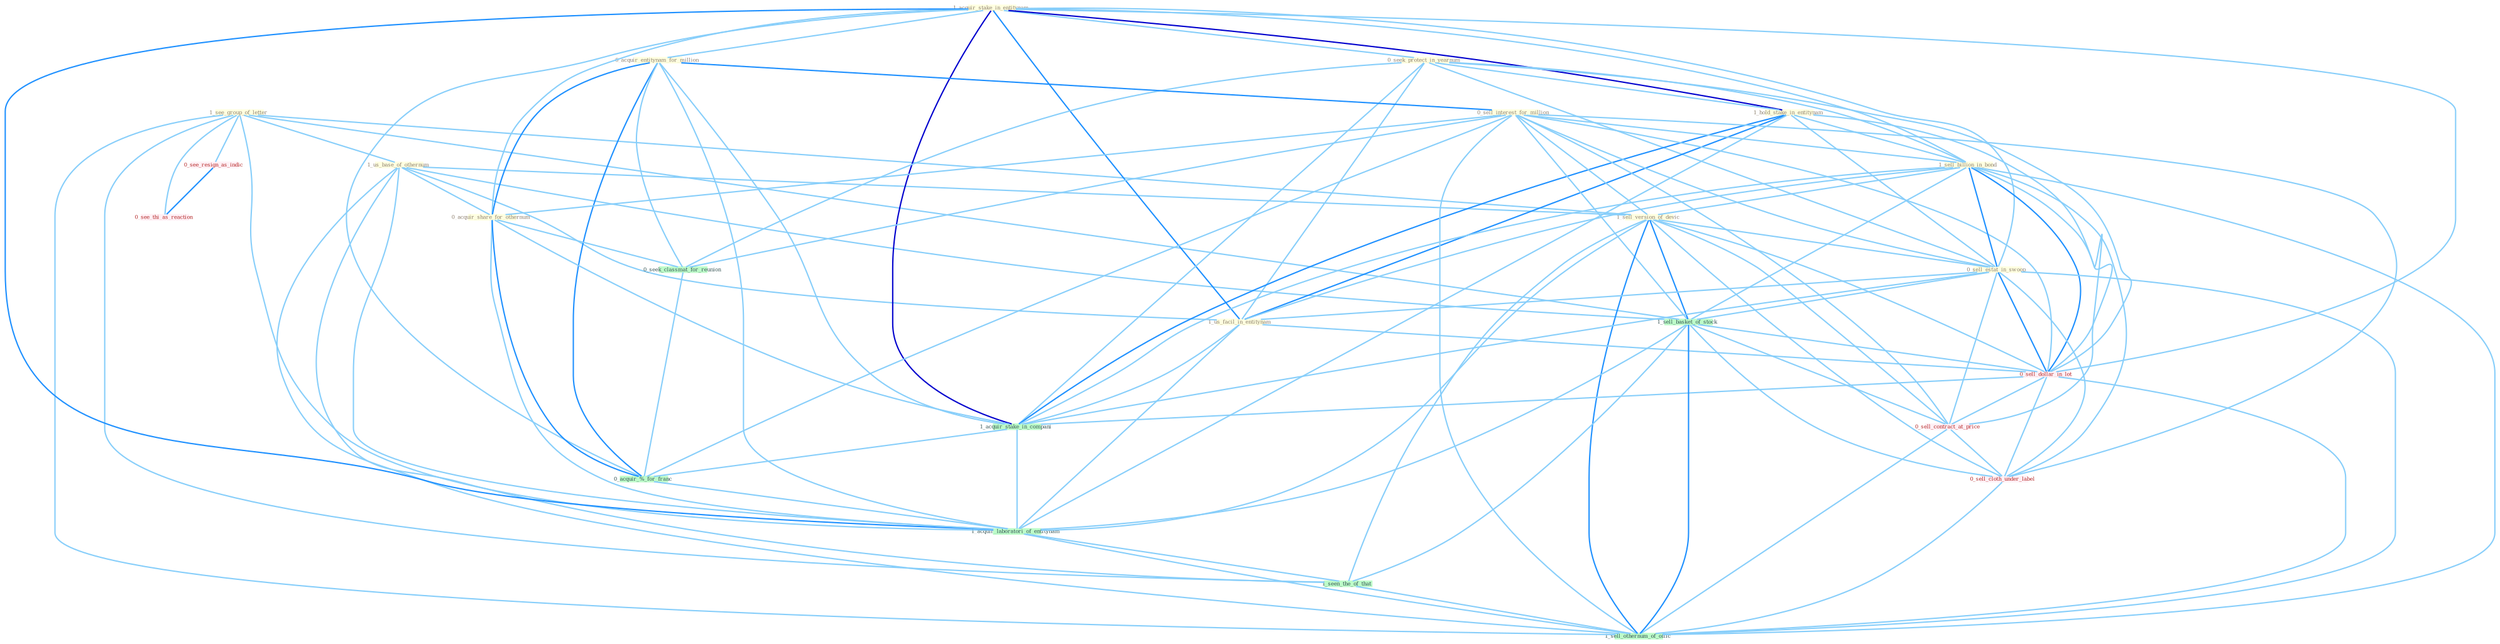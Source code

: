 Graph G{ 
    node
    [shape=polygon,style=filled,width=.5,height=.06,color="#BDFCC9",fixedsize=true,fontsize=4,
    fontcolor="#2f4f4f"];
    {node
    [color="#ffffe0", fontcolor="#8b7d6b"] "1_see_group_of_letter " "1_us_base_of_othernum " "1_acquir_stake_in_entitynam " "0_seek_protect_in_yearnum " "1_hold_stake_in_entitynam " "0_acquir_entitynam_for_million " "0_sell_interest_for_million " "0_acquir_share_for_othernum " "1_sell_billion_in_bond " "1_sell_version_of_devic " "0_sell_estat_in_swoop " "1_us_facil_in_entitynam "}
{node [color="#fff0f5", fontcolor="#b22222"] "0_sell_dollar_in_lot " "0_see_resign_as_indic " "0_sell_contract_at_price " "0_sell_cloth_under_label " "0_see_thi_as_reaction "}
edge [color="#B0E2FF"];

	"1_see_group_of_letter " -- "1_us_base_of_othernum " [w="1", color="#87cefa" ];
	"1_see_group_of_letter " -- "1_sell_version_of_devic " [w="1", color="#87cefa" ];
	"1_see_group_of_letter " -- "1_sell_basket_of_stock " [w="1", color="#87cefa" ];
	"1_see_group_of_letter " -- "0_see_resign_as_indic " [w="1", color="#87cefa" ];
	"1_see_group_of_letter " -- "1_acquir_laboratori_of_entitynam " [w="1", color="#87cefa" ];
	"1_see_group_of_letter " -- "1_seen_the_of_that " [w="1", color="#87cefa" ];
	"1_see_group_of_letter " -- "1_sell_othernum_of_offic " [w="1", color="#87cefa" ];
	"1_see_group_of_letter " -- "0_see_thi_as_reaction " [w="1", color="#87cefa" ];
	"1_us_base_of_othernum " -- "0_acquir_share_for_othernum " [w="1", color="#87cefa" ];
	"1_us_base_of_othernum " -- "1_sell_version_of_devic " [w="1", color="#87cefa" ];
	"1_us_base_of_othernum " -- "1_us_facil_in_entitynam " [w="1", color="#87cefa" ];
	"1_us_base_of_othernum " -- "1_sell_basket_of_stock " [w="1", color="#87cefa" ];
	"1_us_base_of_othernum " -- "1_acquir_laboratori_of_entitynam " [w="1", color="#87cefa" ];
	"1_us_base_of_othernum " -- "1_seen_the_of_that " [w="1", color="#87cefa" ];
	"1_us_base_of_othernum " -- "1_sell_othernum_of_offic " [w="1", color="#87cefa" ];
	"1_acquir_stake_in_entitynam " -- "0_seek_protect_in_yearnum " [w="1", color="#87cefa" ];
	"1_acquir_stake_in_entitynam " -- "1_hold_stake_in_entitynam " [w="3", color="#0000cd" , len=0.6];
	"1_acquir_stake_in_entitynam " -- "0_acquir_entitynam_for_million " [w="1", color="#87cefa" ];
	"1_acquir_stake_in_entitynam " -- "0_acquir_share_for_othernum " [w="1", color="#87cefa" ];
	"1_acquir_stake_in_entitynam " -- "1_sell_billion_in_bond " [w="1", color="#87cefa" ];
	"1_acquir_stake_in_entitynam " -- "0_sell_estat_in_swoop " [w="1", color="#87cefa" ];
	"1_acquir_stake_in_entitynam " -- "1_us_facil_in_entitynam " [w="2", color="#1e90ff" , len=0.8];
	"1_acquir_stake_in_entitynam " -- "0_sell_dollar_in_lot " [w="1", color="#87cefa" ];
	"1_acquir_stake_in_entitynam " -- "1_acquir_stake_in_compani " [w="3", color="#0000cd" , len=0.6];
	"1_acquir_stake_in_entitynam " -- "0_acquir_%_for_franc " [w="1", color="#87cefa" ];
	"1_acquir_stake_in_entitynam " -- "1_acquir_laboratori_of_entitynam " [w="2", color="#1e90ff" , len=0.8];
	"0_seek_protect_in_yearnum " -- "1_hold_stake_in_entitynam " [w="1", color="#87cefa" ];
	"0_seek_protect_in_yearnum " -- "1_sell_billion_in_bond " [w="1", color="#87cefa" ];
	"0_seek_protect_in_yearnum " -- "0_sell_estat_in_swoop " [w="1", color="#87cefa" ];
	"0_seek_protect_in_yearnum " -- "1_us_facil_in_entitynam " [w="1", color="#87cefa" ];
	"0_seek_protect_in_yearnum " -- "0_seek_classmat_for_reunion " [w="1", color="#87cefa" ];
	"0_seek_protect_in_yearnum " -- "0_sell_dollar_in_lot " [w="1", color="#87cefa" ];
	"0_seek_protect_in_yearnum " -- "1_acquir_stake_in_compani " [w="1", color="#87cefa" ];
	"1_hold_stake_in_entitynam " -- "1_sell_billion_in_bond " [w="1", color="#87cefa" ];
	"1_hold_stake_in_entitynam " -- "0_sell_estat_in_swoop " [w="1", color="#87cefa" ];
	"1_hold_stake_in_entitynam " -- "1_us_facil_in_entitynam " [w="2", color="#1e90ff" , len=0.8];
	"1_hold_stake_in_entitynam " -- "0_sell_dollar_in_lot " [w="1", color="#87cefa" ];
	"1_hold_stake_in_entitynam " -- "1_acquir_stake_in_compani " [w="2", color="#1e90ff" , len=0.8];
	"1_hold_stake_in_entitynam " -- "1_acquir_laboratori_of_entitynam " [w="1", color="#87cefa" ];
	"0_acquir_entitynam_for_million " -- "0_sell_interest_for_million " [w="2", color="#1e90ff" , len=0.8];
	"0_acquir_entitynam_for_million " -- "0_acquir_share_for_othernum " [w="2", color="#1e90ff" , len=0.8];
	"0_acquir_entitynam_for_million " -- "0_seek_classmat_for_reunion " [w="1", color="#87cefa" ];
	"0_acquir_entitynam_for_million " -- "1_acquir_stake_in_compani " [w="1", color="#87cefa" ];
	"0_acquir_entitynam_for_million " -- "0_acquir_%_for_franc " [w="2", color="#1e90ff" , len=0.8];
	"0_acquir_entitynam_for_million " -- "1_acquir_laboratori_of_entitynam " [w="1", color="#87cefa" ];
	"0_sell_interest_for_million " -- "0_acquir_share_for_othernum " [w="1", color="#87cefa" ];
	"0_sell_interest_for_million " -- "1_sell_billion_in_bond " [w="1", color="#87cefa" ];
	"0_sell_interest_for_million " -- "1_sell_version_of_devic " [w="1", color="#87cefa" ];
	"0_sell_interest_for_million " -- "0_sell_estat_in_swoop " [w="1", color="#87cefa" ];
	"0_sell_interest_for_million " -- "0_seek_classmat_for_reunion " [w="1", color="#87cefa" ];
	"0_sell_interest_for_million " -- "1_sell_basket_of_stock " [w="1", color="#87cefa" ];
	"0_sell_interest_for_million " -- "0_sell_dollar_in_lot " [w="1", color="#87cefa" ];
	"0_sell_interest_for_million " -- "0_acquir_%_for_franc " [w="1", color="#87cefa" ];
	"0_sell_interest_for_million " -- "0_sell_contract_at_price " [w="1", color="#87cefa" ];
	"0_sell_interest_for_million " -- "0_sell_cloth_under_label " [w="1", color="#87cefa" ];
	"0_sell_interest_for_million " -- "1_sell_othernum_of_offic " [w="1", color="#87cefa" ];
	"0_acquir_share_for_othernum " -- "0_seek_classmat_for_reunion " [w="1", color="#87cefa" ];
	"0_acquir_share_for_othernum " -- "1_acquir_stake_in_compani " [w="1", color="#87cefa" ];
	"0_acquir_share_for_othernum " -- "0_acquir_%_for_franc " [w="2", color="#1e90ff" , len=0.8];
	"0_acquir_share_for_othernum " -- "1_acquir_laboratori_of_entitynam " [w="1", color="#87cefa" ];
	"1_sell_billion_in_bond " -- "1_sell_version_of_devic " [w="1", color="#87cefa" ];
	"1_sell_billion_in_bond " -- "0_sell_estat_in_swoop " [w="2", color="#1e90ff" , len=0.8];
	"1_sell_billion_in_bond " -- "1_us_facil_in_entitynam " [w="1", color="#87cefa" ];
	"1_sell_billion_in_bond " -- "1_sell_basket_of_stock " [w="1", color="#87cefa" ];
	"1_sell_billion_in_bond " -- "0_sell_dollar_in_lot " [w="2", color="#1e90ff" , len=0.8];
	"1_sell_billion_in_bond " -- "1_acquir_stake_in_compani " [w="1", color="#87cefa" ];
	"1_sell_billion_in_bond " -- "0_sell_contract_at_price " [w="1", color="#87cefa" ];
	"1_sell_billion_in_bond " -- "0_sell_cloth_under_label " [w="1", color="#87cefa" ];
	"1_sell_billion_in_bond " -- "1_sell_othernum_of_offic " [w="1", color="#87cefa" ];
	"1_sell_version_of_devic " -- "0_sell_estat_in_swoop " [w="1", color="#87cefa" ];
	"1_sell_version_of_devic " -- "1_sell_basket_of_stock " [w="2", color="#1e90ff" , len=0.8];
	"1_sell_version_of_devic " -- "0_sell_dollar_in_lot " [w="1", color="#87cefa" ];
	"1_sell_version_of_devic " -- "0_sell_contract_at_price " [w="1", color="#87cefa" ];
	"1_sell_version_of_devic " -- "1_acquir_laboratori_of_entitynam " [w="1", color="#87cefa" ];
	"1_sell_version_of_devic " -- "0_sell_cloth_under_label " [w="1", color="#87cefa" ];
	"1_sell_version_of_devic " -- "1_seen_the_of_that " [w="1", color="#87cefa" ];
	"1_sell_version_of_devic " -- "1_sell_othernum_of_offic " [w="2", color="#1e90ff" , len=0.8];
	"0_sell_estat_in_swoop " -- "1_us_facil_in_entitynam " [w="1", color="#87cefa" ];
	"0_sell_estat_in_swoop " -- "1_sell_basket_of_stock " [w="1", color="#87cefa" ];
	"0_sell_estat_in_swoop " -- "0_sell_dollar_in_lot " [w="2", color="#1e90ff" , len=0.8];
	"0_sell_estat_in_swoop " -- "1_acquir_stake_in_compani " [w="1", color="#87cefa" ];
	"0_sell_estat_in_swoop " -- "0_sell_contract_at_price " [w="1", color="#87cefa" ];
	"0_sell_estat_in_swoop " -- "0_sell_cloth_under_label " [w="1", color="#87cefa" ];
	"0_sell_estat_in_swoop " -- "1_sell_othernum_of_offic " [w="1", color="#87cefa" ];
	"1_us_facil_in_entitynam " -- "0_sell_dollar_in_lot " [w="1", color="#87cefa" ];
	"1_us_facil_in_entitynam " -- "1_acquir_stake_in_compani " [w="1", color="#87cefa" ];
	"1_us_facil_in_entitynam " -- "1_acquir_laboratori_of_entitynam " [w="1", color="#87cefa" ];
	"0_seek_classmat_for_reunion " -- "0_acquir_%_for_franc " [w="1", color="#87cefa" ];
	"1_sell_basket_of_stock " -- "0_sell_dollar_in_lot " [w="1", color="#87cefa" ];
	"1_sell_basket_of_stock " -- "0_sell_contract_at_price " [w="1", color="#87cefa" ];
	"1_sell_basket_of_stock " -- "1_acquir_laboratori_of_entitynam " [w="1", color="#87cefa" ];
	"1_sell_basket_of_stock " -- "0_sell_cloth_under_label " [w="1", color="#87cefa" ];
	"1_sell_basket_of_stock " -- "1_seen_the_of_that " [w="1", color="#87cefa" ];
	"1_sell_basket_of_stock " -- "1_sell_othernum_of_offic " [w="2", color="#1e90ff" , len=0.8];
	"0_sell_dollar_in_lot " -- "1_acquir_stake_in_compani " [w="1", color="#87cefa" ];
	"0_sell_dollar_in_lot " -- "0_sell_contract_at_price " [w="1", color="#87cefa" ];
	"0_sell_dollar_in_lot " -- "0_sell_cloth_under_label " [w="1", color="#87cefa" ];
	"0_sell_dollar_in_lot " -- "1_sell_othernum_of_offic " [w="1", color="#87cefa" ];
	"0_see_resign_as_indic " -- "0_see_thi_as_reaction " [w="2", color="#1e90ff" , len=0.8];
	"1_acquir_stake_in_compani " -- "0_acquir_%_for_franc " [w="1", color="#87cefa" ];
	"1_acquir_stake_in_compani " -- "1_acquir_laboratori_of_entitynam " [w="1", color="#87cefa" ];
	"0_acquir_%_for_franc " -- "1_acquir_laboratori_of_entitynam " [w="1", color="#87cefa" ];
	"0_sell_contract_at_price " -- "0_sell_cloth_under_label " [w="1", color="#87cefa" ];
	"0_sell_contract_at_price " -- "1_sell_othernum_of_offic " [w="1", color="#87cefa" ];
	"1_acquir_laboratori_of_entitynam " -- "1_seen_the_of_that " [w="1", color="#87cefa" ];
	"1_acquir_laboratori_of_entitynam " -- "1_sell_othernum_of_offic " [w="1", color="#87cefa" ];
	"0_sell_cloth_under_label " -- "1_sell_othernum_of_offic " [w="1", color="#87cefa" ];
	"1_seen_the_of_that " -- "1_sell_othernum_of_offic " [w="1", color="#87cefa" ];
}